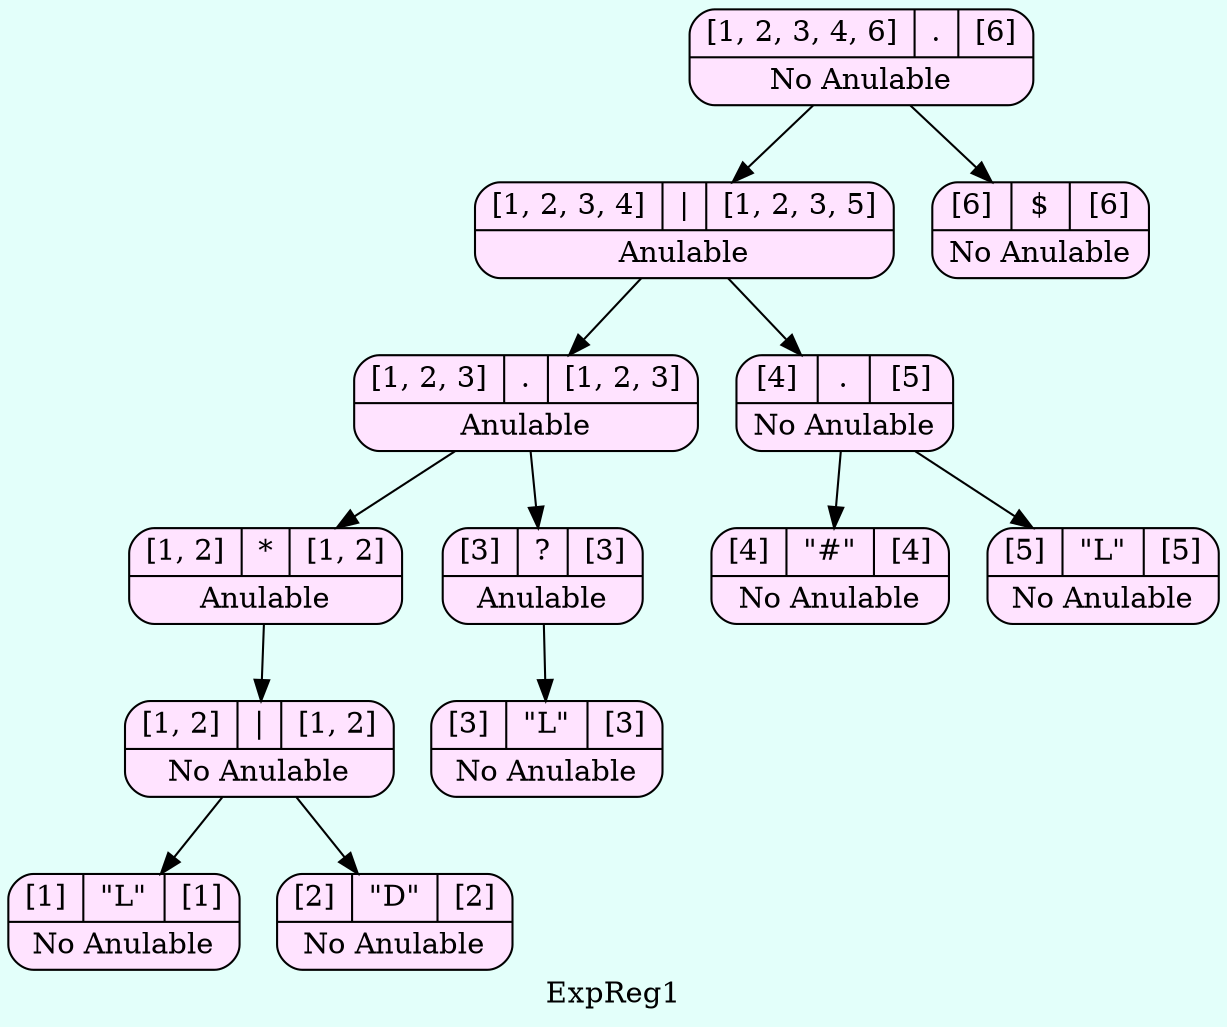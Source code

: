 digraph structs {
  bgcolor = "#E3FFFA"
   node [shape=Mrecord fillcolor="#FFE3FF" style =filled];
label ="ExpReg1"
    struct902975113    [label="{{[1, 2, 3, 4, 6]|<here>.|[6]}|No Anulable}"];
    struct902975113-> struct240742067
    struct240742067    [label="{{[1, 2, 3, 4]|<here>\||[1, 2, 3, 5]}|Anulable}"];
    struct240742067-> struct951041155
    struct951041155    [label="{{[1, 2, 3]|<here>.|[1, 2, 3]}|Anulable}"];
    struct951041155-> struct204829304
    struct204829304    [label="{{[1, 2]|<here>*|[1, 2]}|Anulable}"];
    struct204829304-> struct724882289
    struct724882289    [label="{{[1, 2]|<here>\||[1, 2]}|No Anulable}"];
    struct724882289-> struct1851595858
    struct1851595858    [label="{{[1]|<here>\"L\"|[1]}|No Anulable}"];
    struct724882289-> struct735309502
    struct735309502    [label="{{[2]|<here>\"D\"|[2]}|No Anulable}"];
    struct951041155-> struct215154446
    struct215154446    [label="{{[3]|<here>?|[3]}|Anulable}"];
    struct215154446-> struct24124094
    struct24124094    [label="{{[3]|<here>\"L\"|[3]}|No Anulable}"];
    struct240742067-> struct130627918
    struct130627918    [label="{{[4]|<here>.|[5]}|No Anulable}"];
    struct130627918-> struct870027543
    struct870027543    [label="{{[4]|<here>\"#\"|[4]}|No Anulable}"];
    struct130627918-> struct686437101
    struct686437101    [label="{{[5]|<here>\"L\"|[5]}|No Anulable}"];
    struct902975113-> struct693008548
    struct693008548    [label="{{[6]|<here>$|[6]}|No Anulable}"];

}